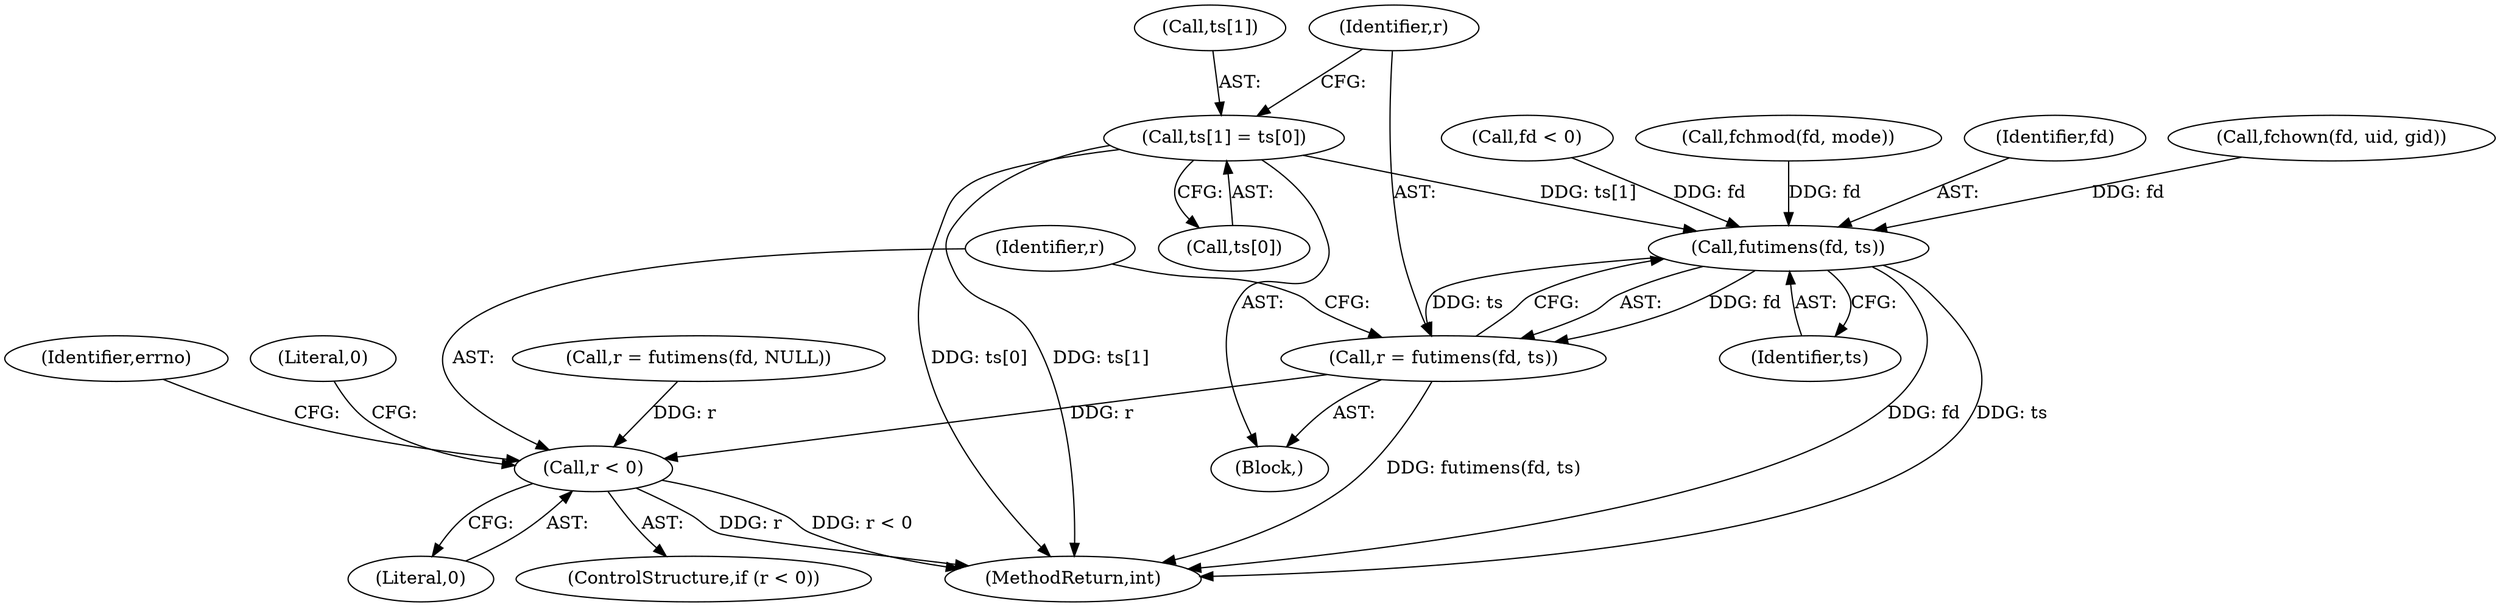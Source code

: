 digraph "0_systemd_06eeacb6fe029804f296b065b3ce91e796e1cd0e@array" {
"1000196" [label="(Call,ts[1] = ts[0])"];
"1000205" [label="(Call,futimens(fd, ts))"];
"1000203" [label="(Call,r = futimens(fd, ts))"];
"1000215" [label="(Call,r < 0)"];
"1000217" [label="(Literal,0)"];
"1000216" [label="(Identifier,r)"];
"1000209" [label="(Call,r = futimens(fd, NULL))"];
"1000139" [label="(Call,fd < 0)"];
"1000197" [label="(Call,ts[1])"];
"1000188" [label="(Block,)"];
"1000223" [label="(MethodReturn,int)"];
"1000207" [label="(Identifier,ts)"];
"1000220" [label="(Identifier,errno)"];
"1000152" [label="(Call,fchmod(fd, mode))"];
"1000196" [label="(Call,ts[1] = ts[0])"];
"1000203" [label="(Call,r = futimens(fd, ts))"];
"1000204" [label="(Identifier,r)"];
"1000215" [label="(Call,r < 0)"];
"1000206" [label="(Identifier,fd)"];
"1000222" [label="(Literal,0)"];
"1000214" [label="(ControlStructure,if (r < 0))"];
"1000200" [label="(Call,ts[0])"];
"1000173" [label="(Call,fchown(fd, uid, gid))"];
"1000205" [label="(Call,futimens(fd, ts))"];
"1000196" -> "1000188"  [label="AST: "];
"1000196" -> "1000200"  [label="CFG: "];
"1000197" -> "1000196"  [label="AST: "];
"1000200" -> "1000196"  [label="AST: "];
"1000204" -> "1000196"  [label="CFG: "];
"1000196" -> "1000223"  [label="DDG: ts[1]"];
"1000196" -> "1000223"  [label="DDG: ts[0]"];
"1000196" -> "1000205"  [label="DDG: ts[1]"];
"1000205" -> "1000203"  [label="AST: "];
"1000205" -> "1000207"  [label="CFG: "];
"1000206" -> "1000205"  [label="AST: "];
"1000207" -> "1000205"  [label="AST: "];
"1000203" -> "1000205"  [label="CFG: "];
"1000205" -> "1000223"  [label="DDG: fd"];
"1000205" -> "1000223"  [label="DDG: ts"];
"1000205" -> "1000203"  [label="DDG: fd"];
"1000205" -> "1000203"  [label="DDG: ts"];
"1000139" -> "1000205"  [label="DDG: fd"];
"1000152" -> "1000205"  [label="DDG: fd"];
"1000173" -> "1000205"  [label="DDG: fd"];
"1000203" -> "1000188"  [label="AST: "];
"1000204" -> "1000203"  [label="AST: "];
"1000216" -> "1000203"  [label="CFG: "];
"1000203" -> "1000223"  [label="DDG: futimens(fd, ts)"];
"1000203" -> "1000215"  [label="DDG: r"];
"1000215" -> "1000214"  [label="AST: "];
"1000215" -> "1000217"  [label="CFG: "];
"1000216" -> "1000215"  [label="AST: "];
"1000217" -> "1000215"  [label="AST: "];
"1000220" -> "1000215"  [label="CFG: "];
"1000222" -> "1000215"  [label="CFG: "];
"1000215" -> "1000223"  [label="DDG: r"];
"1000215" -> "1000223"  [label="DDG: r < 0"];
"1000209" -> "1000215"  [label="DDG: r"];
}
